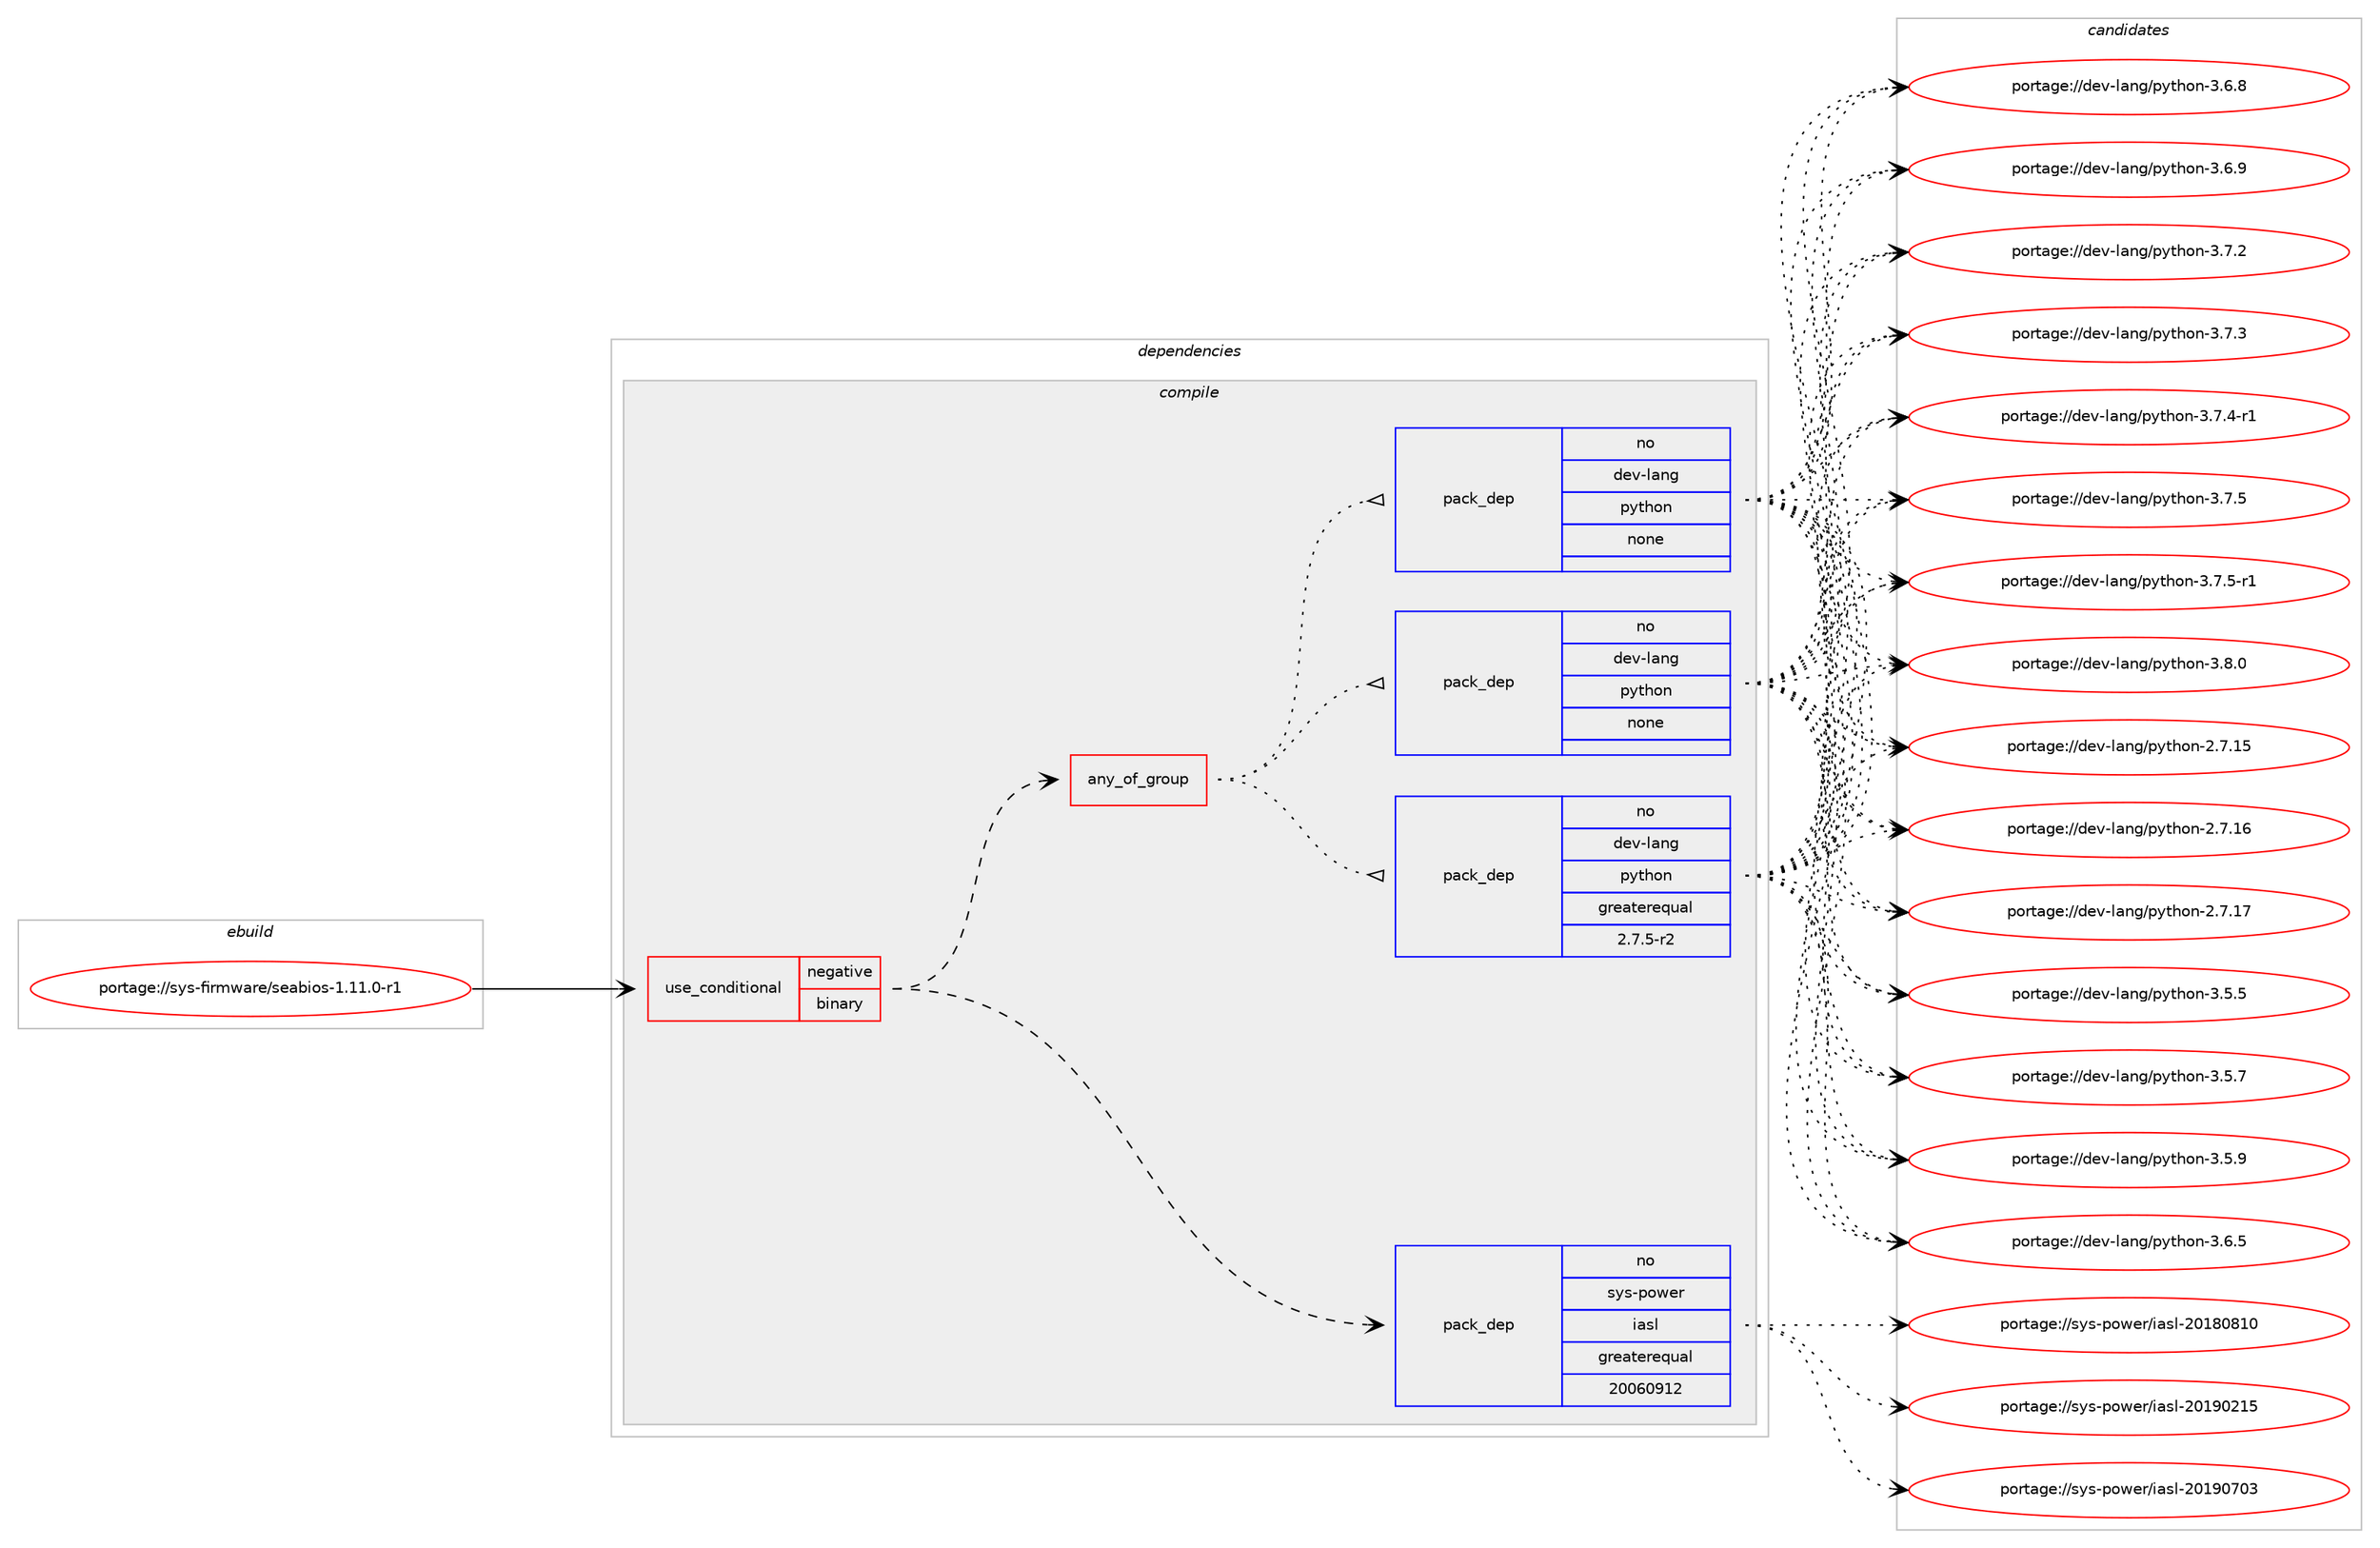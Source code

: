digraph prolog {

# *************
# Graph options
# *************

newrank=true;
concentrate=true;
compound=true;
graph [rankdir=LR,fontname=Helvetica,fontsize=10,ranksep=1.5];#, ranksep=2.5, nodesep=0.2];
edge  [arrowhead=vee];
node  [fontname=Helvetica,fontsize=10];

# **********
# The ebuild
# **********

subgraph cluster_leftcol {
color=gray;
rank=same;
label=<<i>ebuild</i>>;
id [label="portage://sys-firmware/seabios-1.11.0-r1", color=red, width=4, href="../sys-firmware/seabios-1.11.0-r1.svg"];
}

# ****************
# The dependencies
# ****************

subgraph cluster_midcol {
color=gray;
label=<<i>dependencies</i>>;
subgraph cluster_compile {
fillcolor="#eeeeee";
style=filled;
label=<<i>compile</i>>;
subgraph cond102770 {
dependency424601 [label=<<TABLE BORDER="0" CELLBORDER="1" CELLSPACING="0" CELLPADDING="4"><TR><TD ROWSPAN="3" CELLPADDING="10">use_conditional</TD></TR><TR><TD>negative</TD></TR><TR><TD>binary</TD></TR></TABLE>>, shape=none, color=red];
subgraph pack314729 {
dependency424602 [label=<<TABLE BORDER="0" CELLBORDER="1" CELLSPACING="0" CELLPADDING="4" WIDTH="220"><TR><TD ROWSPAN="6" CELLPADDING="30">pack_dep</TD></TR><TR><TD WIDTH="110">no</TD></TR><TR><TD>sys-power</TD></TR><TR><TD>iasl</TD></TR><TR><TD>greaterequal</TD></TR><TR><TD>20060912</TD></TR></TABLE>>, shape=none, color=blue];
}
dependency424601:e -> dependency424602:w [weight=20,style="dashed",arrowhead="vee"];
subgraph any6867 {
dependency424603 [label=<<TABLE BORDER="0" CELLBORDER="1" CELLSPACING="0" CELLPADDING="4"><TR><TD CELLPADDING="10">any_of_group</TD></TR></TABLE>>, shape=none, color=red];subgraph pack314730 {
dependency424604 [label=<<TABLE BORDER="0" CELLBORDER="1" CELLSPACING="0" CELLPADDING="4" WIDTH="220"><TR><TD ROWSPAN="6" CELLPADDING="30">pack_dep</TD></TR><TR><TD WIDTH="110">no</TD></TR><TR><TD>dev-lang</TD></TR><TR><TD>python</TD></TR><TR><TD>none</TD></TR><TR><TD></TD></TR></TABLE>>, shape=none, color=blue];
}
dependency424603:e -> dependency424604:w [weight=20,style="dotted",arrowhead="oinv"];
subgraph pack314731 {
dependency424605 [label=<<TABLE BORDER="0" CELLBORDER="1" CELLSPACING="0" CELLPADDING="4" WIDTH="220"><TR><TD ROWSPAN="6" CELLPADDING="30">pack_dep</TD></TR><TR><TD WIDTH="110">no</TD></TR><TR><TD>dev-lang</TD></TR><TR><TD>python</TD></TR><TR><TD>none</TD></TR><TR><TD></TD></TR></TABLE>>, shape=none, color=blue];
}
dependency424603:e -> dependency424605:w [weight=20,style="dotted",arrowhead="oinv"];
subgraph pack314732 {
dependency424606 [label=<<TABLE BORDER="0" CELLBORDER="1" CELLSPACING="0" CELLPADDING="4" WIDTH="220"><TR><TD ROWSPAN="6" CELLPADDING="30">pack_dep</TD></TR><TR><TD WIDTH="110">no</TD></TR><TR><TD>dev-lang</TD></TR><TR><TD>python</TD></TR><TR><TD>greaterequal</TD></TR><TR><TD>2.7.5-r2</TD></TR></TABLE>>, shape=none, color=blue];
}
dependency424603:e -> dependency424606:w [weight=20,style="dotted",arrowhead="oinv"];
}
dependency424601:e -> dependency424603:w [weight=20,style="dashed",arrowhead="vee"];
}
id:e -> dependency424601:w [weight=20,style="solid",arrowhead="vee"];
}
subgraph cluster_compileandrun {
fillcolor="#eeeeee";
style=filled;
label=<<i>compile and run</i>>;
}
subgraph cluster_run {
fillcolor="#eeeeee";
style=filled;
label=<<i>run</i>>;
}
}

# **************
# The candidates
# **************

subgraph cluster_choices {
rank=same;
color=gray;
label=<<i>candidates</i>>;

subgraph choice314729 {
color=black;
nodesep=1;
choiceportage115121115451121111191011144710597115108455048495648564948 [label="portage://sys-power/iasl-20180810", color=red, width=4,href="../sys-power/iasl-20180810.svg"];
choiceportage115121115451121111191011144710597115108455048495748504953 [label="portage://sys-power/iasl-20190215", color=red, width=4,href="../sys-power/iasl-20190215.svg"];
choiceportage115121115451121111191011144710597115108455048495748554851 [label="portage://sys-power/iasl-20190703", color=red, width=4,href="../sys-power/iasl-20190703.svg"];
dependency424602:e -> choiceportage115121115451121111191011144710597115108455048495648564948:w [style=dotted,weight="100"];
dependency424602:e -> choiceportage115121115451121111191011144710597115108455048495748504953:w [style=dotted,weight="100"];
dependency424602:e -> choiceportage115121115451121111191011144710597115108455048495748554851:w [style=dotted,weight="100"];
}
subgraph choice314730 {
color=black;
nodesep=1;
choiceportage10010111845108971101034711212111610411111045504655464953 [label="portage://dev-lang/python-2.7.15", color=red, width=4,href="../dev-lang/python-2.7.15.svg"];
choiceportage10010111845108971101034711212111610411111045504655464954 [label="portage://dev-lang/python-2.7.16", color=red, width=4,href="../dev-lang/python-2.7.16.svg"];
choiceportage10010111845108971101034711212111610411111045504655464955 [label="portage://dev-lang/python-2.7.17", color=red, width=4,href="../dev-lang/python-2.7.17.svg"];
choiceportage100101118451089711010347112121116104111110455146534653 [label="portage://dev-lang/python-3.5.5", color=red, width=4,href="../dev-lang/python-3.5.5.svg"];
choiceportage100101118451089711010347112121116104111110455146534655 [label="portage://dev-lang/python-3.5.7", color=red, width=4,href="../dev-lang/python-3.5.7.svg"];
choiceportage100101118451089711010347112121116104111110455146534657 [label="portage://dev-lang/python-3.5.9", color=red, width=4,href="../dev-lang/python-3.5.9.svg"];
choiceportage100101118451089711010347112121116104111110455146544653 [label="portage://dev-lang/python-3.6.5", color=red, width=4,href="../dev-lang/python-3.6.5.svg"];
choiceportage100101118451089711010347112121116104111110455146544656 [label="portage://dev-lang/python-3.6.8", color=red, width=4,href="../dev-lang/python-3.6.8.svg"];
choiceportage100101118451089711010347112121116104111110455146544657 [label="portage://dev-lang/python-3.6.9", color=red, width=4,href="../dev-lang/python-3.6.9.svg"];
choiceportage100101118451089711010347112121116104111110455146554650 [label="portage://dev-lang/python-3.7.2", color=red, width=4,href="../dev-lang/python-3.7.2.svg"];
choiceportage100101118451089711010347112121116104111110455146554651 [label="portage://dev-lang/python-3.7.3", color=red, width=4,href="../dev-lang/python-3.7.3.svg"];
choiceportage1001011184510897110103471121211161041111104551465546524511449 [label="portage://dev-lang/python-3.7.4-r1", color=red, width=4,href="../dev-lang/python-3.7.4-r1.svg"];
choiceportage100101118451089711010347112121116104111110455146554653 [label="portage://dev-lang/python-3.7.5", color=red, width=4,href="../dev-lang/python-3.7.5.svg"];
choiceportage1001011184510897110103471121211161041111104551465546534511449 [label="portage://dev-lang/python-3.7.5-r1", color=red, width=4,href="../dev-lang/python-3.7.5-r1.svg"];
choiceportage100101118451089711010347112121116104111110455146564648 [label="portage://dev-lang/python-3.8.0", color=red, width=4,href="../dev-lang/python-3.8.0.svg"];
dependency424604:e -> choiceportage10010111845108971101034711212111610411111045504655464953:w [style=dotted,weight="100"];
dependency424604:e -> choiceportage10010111845108971101034711212111610411111045504655464954:w [style=dotted,weight="100"];
dependency424604:e -> choiceportage10010111845108971101034711212111610411111045504655464955:w [style=dotted,weight="100"];
dependency424604:e -> choiceportage100101118451089711010347112121116104111110455146534653:w [style=dotted,weight="100"];
dependency424604:e -> choiceportage100101118451089711010347112121116104111110455146534655:w [style=dotted,weight="100"];
dependency424604:e -> choiceportage100101118451089711010347112121116104111110455146534657:w [style=dotted,weight="100"];
dependency424604:e -> choiceportage100101118451089711010347112121116104111110455146544653:w [style=dotted,weight="100"];
dependency424604:e -> choiceportage100101118451089711010347112121116104111110455146544656:w [style=dotted,weight="100"];
dependency424604:e -> choiceportage100101118451089711010347112121116104111110455146544657:w [style=dotted,weight="100"];
dependency424604:e -> choiceportage100101118451089711010347112121116104111110455146554650:w [style=dotted,weight="100"];
dependency424604:e -> choiceportage100101118451089711010347112121116104111110455146554651:w [style=dotted,weight="100"];
dependency424604:e -> choiceportage1001011184510897110103471121211161041111104551465546524511449:w [style=dotted,weight="100"];
dependency424604:e -> choiceportage100101118451089711010347112121116104111110455146554653:w [style=dotted,weight="100"];
dependency424604:e -> choiceportage1001011184510897110103471121211161041111104551465546534511449:w [style=dotted,weight="100"];
dependency424604:e -> choiceportage100101118451089711010347112121116104111110455146564648:w [style=dotted,weight="100"];
}
subgraph choice314731 {
color=black;
nodesep=1;
choiceportage10010111845108971101034711212111610411111045504655464953 [label="portage://dev-lang/python-2.7.15", color=red, width=4,href="../dev-lang/python-2.7.15.svg"];
choiceportage10010111845108971101034711212111610411111045504655464954 [label="portage://dev-lang/python-2.7.16", color=red, width=4,href="../dev-lang/python-2.7.16.svg"];
choiceportage10010111845108971101034711212111610411111045504655464955 [label="portage://dev-lang/python-2.7.17", color=red, width=4,href="../dev-lang/python-2.7.17.svg"];
choiceportage100101118451089711010347112121116104111110455146534653 [label="portage://dev-lang/python-3.5.5", color=red, width=4,href="../dev-lang/python-3.5.5.svg"];
choiceportage100101118451089711010347112121116104111110455146534655 [label="portage://dev-lang/python-3.5.7", color=red, width=4,href="../dev-lang/python-3.5.7.svg"];
choiceportage100101118451089711010347112121116104111110455146534657 [label="portage://dev-lang/python-3.5.9", color=red, width=4,href="../dev-lang/python-3.5.9.svg"];
choiceportage100101118451089711010347112121116104111110455146544653 [label="portage://dev-lang/python-3.6.5", color=red, width=4,href="../dev-lang/python-3.6.5.svg"];
choiceportage100101118451089711010347112121116104111110455146544656 [label="portage://dev-lang/python-3.6.8", color=red, width=4,href="../dev-lang/python-3.6.8.svg"];
choiceportage100101118451089711010347112121116104111110455146544657 [label="portage://dev-lang/python-3.6.9", color=red, width=4,href="../dev-lang/python-3.6.9.svg"];
choiceportage100101118451089711010347112121116104111110455146554650 [label="portage://dev-lang/python-3.7.2", color=red, width=4,href="../dev-lang/python-3.7.2.svg"];
choiceportage100101118451089711010347112121116104111110455146554651 [label="portage://dev-lang/python-3.7.3", color=red, width=4,href="../dev-lang/python-3.7.3.svg"];
choiceportage1001011184510897110103471121211161041111104551465546524511449 [label="portage://dev-lang/python-3.7.4-r1", color=red, width=4,href="../dev-lang/python-3.7.4-r1.svg"];
choiceportage100101118451089711010347112121116104111110455146554653 [label="portage://dev-lang/python-3.7.5", color=red, width=4,href="../dev-lang/python-3.7.5.svg"];
choiceportage1001011184510897110103471121211161041111104551465546534511449 [label="portage://dev-lang/python-3.7.5-r1", color=red, width=4,href="../dev-lang/python-3.7.5-r1.svg"];
choiceportage100101118451089711010347112121116104111110455146564648 [label="portage://dev-lang/python-3.8.0", color=red, width=4,href="../dev-lang/python-3.8.0.svg"];
dependency424605:e -> choiceportage10010111845108971101034711212111610411111045504655464953:w [style=dotted,weight="100"];
dependency424605:e -> choiceportage10010111845108971101034711212111610411111045504655464954:w [style=dotted,weight="100"];
dependency424605:e -> choiceportage10010111845108971101034711212111610411111045504655464955:w [style=dotted,weight="100"];
dependency424605:e -> choiceportage100101118451089711010347112121116104111110455146534653:w [style=dotted,weight="100"];
dependency424605:e -> choiceportage100101118451089711010347112121116104111110455146534655:w [style=dotted,weight="100"];
dependency424605:e -> choiceportage100101118451089711010347112121116104111110455146534657:w [style=dotted,weight="100"];
dependency424605:e -> choiceportage100101118451089711010347112121116104111110455146544653:w [style=dotted,weight="100"];
dependency424605:e -> choiceportage100101118451089711010347112121116104111110455146544656:w [style=dotted,weight="100"];
dependency424605:e -> choiceportage100101118451089711010347112121116104111110455146544657:w [style=dotted,weight="100"];
dependency424605:e -> choiceportage100101118451089711010347112121116104111110455146554650:w [style=dotted,weight="100"];
dependency424605:e -> choiceportage100101118451089711010347112121116104111110455146554651:w [style=dotted,weight="100"];
dependency424605:e -> choiceportage1001011184510897110103471121211161041111104551465546524511449:w [style=dotted,weight="100"];
dependency424605:e -> choiceportage100101118451089711010347112121116104111110455146554653:w [style=dotted,weight="100"];
dependency424605:e -> choiceportage1001011184510897110103471121211161041111104551465546534511449:w [style=dotted,weight="100"];
dependency424605:e -> choiceportage100101118451089711010347112121116104111110455146564648:w [style=dotted,weight="100"];
}
subgraph choice314732 {
color=black;
nodesep=1;
choiceportage10010111845108971101034711212111610411111045504655464953 [label="portage://dev-lang/python-2.7.15", color=red, width=4,href="../dev-lang/python-2.7.15.svg"];
choiceportage10010111845108971101034711212111610411111045504655464954 [label="portage://dev-lang/python-2.7.16", color=red, width=4,href="../dev-lang/python-2.7.16.svg"];
choiceportage10010111845108971101034711212111610411111045504655464955 [label="portage://dev-lang/python-2.7.17", color=red, width=4,href="../dev-lang/python-2.7.17.svg"];
choiceportage100101118451089711010347112121116104111110455146534653 [label="portage://dev-lang/python-3.5.5", color=red, width=4,href="../dev-lang/python-3.5.5.svg"];
choiceportage100101118451089711010347112121116104111110455146534655 [label="portage://dev-lang/python-3.5.7", color=red, width=4,href="../dev-lang/python-3.5.7.svg"];
choiceportage100101118451089711010347112121116104111110455146534657 [label="portage://dev-lang/python-3.5.9", color=red, width=4,href="../dev-lang/python-3.5.9.svg"];
choiceportage100101118451089711010347112121116104111110455146544653 [label="portage://dev-lang/python-3.6.5", color=red, width=4,href="../dev-lang/python-3.6.5.svg"];
choiceportage100101118451089711010347112121116104111110455146544656 [label="portage://dev-lang/python-3.6.8", color=red, width=4,href="../dev-lang/python-3.6.8.svg"];
choiceportage100101118451089711010347112121116104111110455146544657 [label="portage://dev-lang/python-3.6.9", color=red, width=4,href="../dev-lang/python-3.6.9.svg"];
choiceportage100101118451089711010347112121116104111110455146554650 [label="portage://dev-lang/python-3.7.2", color=red, width=4,href="../dev-lang/python-3.7.2.svg"];
choiceportage100101118451089711010347112121116104111110455146554651 [label="portage://dev-lang/python-3.7.3", color=red, width=4,href="../dev-lang/python-3.7.3.svg"];
choiceportage1001011184510897110103471121211161041111104551465546524511449 [label="portage://dev-lang/python-3.7.4-r1", color=red, width=4,href="../dev-lang/python-3.7.4-r1.svg"];
choiceportage100101118451089711010347112121116104111110455146554653 [label="portage://dev-lang/python-3.7.5", color=red, width=4,href="../dev-lang/python-3.7.5.svg"];
choiceportage1001011184510897110103471121211161041111104551465546534511449 [label="portage://dev-lang/python-3.7.5-r1", color=red, width=4,href="../dev-lang/python-3.7.5-r1.svg"];
choiceportage100101118451089711010347112121116104111110455146564648 [label="portage://dev-lang/python-3.8.0", color=red, width=4,href="../dev-lang/python-3.8.0.svg"];
dependency424606:e -> choiceportage10010111845108971101034711212111610411111045504655464953:w [style=dotted,weight="100"];
dependency424606:e -> choiceportage10010111845108971101034711212111610411111045504655464954:w [style=dotted,weight="100"];
dependency424606:e -> choiceportage10010111845108971101034711212111610411111045504655464955:w [style=dotted,weight="100"];
dependency424606:e -> choiceportage100101118451089711010347112121116104111110455146534653:w [style=dotted,weight="100"];
dependency424606:e -> choiceportage100101118451089711010347112121116104111110455146534655:w [style=dotted,weight="100"];
dependency424606:e -> choiceportage100101118451089711010347112121116104111110455146534657:w [style=dotted,weight="100"];
dependency424606:e -> choiceportage100101118451089711010347112121116104111110455146544653:w [style=dotted,weight="100"];
dependency424606:e -> choiceportage100101118451089711010347112121116104111110455146544656:w [style=dotted,weight="100"];
dependency424606:e -> choiceportage100101118451089711010347112121116104111110455146544657:w [style=dotted,weight="100"];
dependency424606:e -> choiceportage100101118451089711010347112121116104111110455146554650:w [style=dotted,weight="100"];
dependency424606:e -> choiceportage100101118451089711010347112121116104111110455146554651:w [style=dotted,weight="100"];
dependency424606:e -> choiceportage1001011184510897110103471121211161041111104551465546524511449:w [style=dotted,weight="100"];
dependency424606:e -> choiceportage100101118451089711010347112121116104111110455146554653:w [style=dotted,weight="100"];
dependency424606:e -> choiceportage1001011184510897110103471121211161041111104551465546534511449:w [style=dotted,weight="100"];
dependency424606:e -> choiceportage100101118451089711010347112121116104111110455146564648:w [style=dotted,weight="100"];
}
}

}
